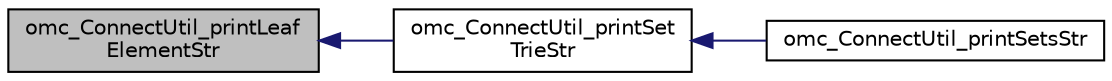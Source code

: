 digraph "omc_ConnectUtil_printLeafElementStr"
{
  edge [fontname="Helvetica",fontsize="10",labelfontname="Helvetica",labelfontsize="10"];
  node [fontname="Helvetica",fontsize="10",shape=record];
  rankdir="LR";
  Node3457 [label="omc_ConnectUtil_printLeaf\lElementStr",height=0.2,width=0.4,color="black", fillcolor="grey75", style="filled", fontcolor="black"];
  Node3457 -> Node3458 [dir="back",color="midnightblue",fontsize="10",style="solid",fontname="Helvetica"];
  Node3458 [label="omc_ConnectUtil_printSet\lTrieStr",height=0.2,width=0.4,color="black", fillcolor="white", style="filled",URL="$d3/d5a/_connect_util_8c.html#a6cae7e6ce75e44c5efe8f533bdfe4e68"];
  Node3458 -> Node3459 [dir="back",color="midnightblue",fontsize="10",style="solid",fontname="Helvetica"];
  Node3459 [label="omc_ConnectUtil_printSetsStr",height=0.2,width=0.4,color="black", fillcolor="white", style="filled",URL="$da/df9/_connect_util_8h.html#a8bbd1cf7dd898c44cf82403829f6086a"];
}
